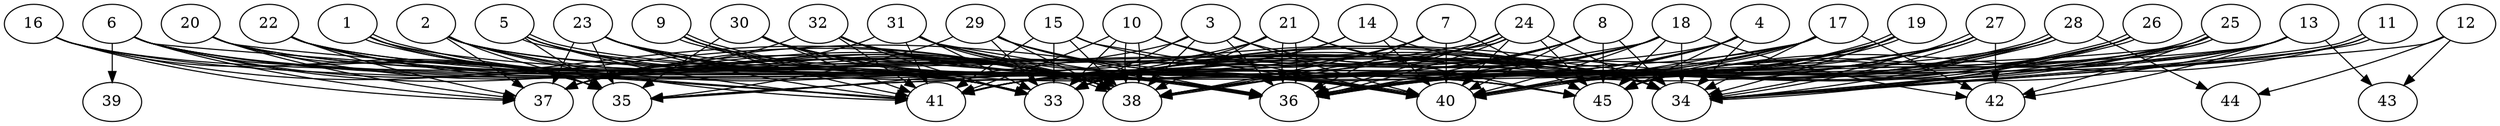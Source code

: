 // DAG automatically generated by daggen at Thu Oct  3 14:07:24 2019
// ./daggen --dot -n 45 --ccr 0.3 --fat 0.9 --regular 0.5 --density 0.9 --mindata 5242880 --maxdata 52428800 
digraph G {
  1 [size="117708800", alpha="0.11", expect_size="35312640"] 
  1 -> 33 [size ="35312640"]
  1 -> 35 [size ="35312640"]
  1 -> 36 [size ="35312640"]
  1 -> 38 [size ="35312640"]
  1 -> 38 [size ="35312640"]
  2 [size="35106133", alpha="0.03", expect_size="10531840"] 
  2 -> 34 [size ="10531840"]
  2 -> 35 [size ="10531840"]
  2 -> 36 [size ="10531840"]
  2 -> 37 [size ="10531840"]
  2 -> 38 [size ="10531840"]
  2 -> 40 [size ="10531840"]
  2 -> 41 [size ="10531840"]
  3 [size="117657600", alpha="0.03", expect_size="35297280"] 
  3 -> 33 [size ="35297280"]
  3 -> 34 [size ="35297280"]
  3 -> 35 [size ="35297280"]
  3 -> 36 [size ="35297280"]
  3 -> 38 [size ="35297280"]
  3 -> 40 [size ="35297280"]
  4 [size="59016533", alpha="0.17", expect_size="17704960"] 
  4 -> 34 [size ="17704960"]
  4 -> 36 [size ="17704960"]
  4 -> 37 [size ="17704960"]
  4 -> 38 [size ="17704960"]
  4 -> 40 [size ="17704960"]
  4 -> 45 [size ="17704960"]
  5 [size="168977067", alpha="0.09", expect_size="50693120"] 
  5 -> 33 [size ="50693120"]
  5 -> 35 [size ="50693120"]
  5 -> 38 [size ="50693120"]
  5 -> 40 [size ="50693120"]
  5 -> 40 [size ="50693120"]
  5 -> 41 [size ="50693120"]
  6 [size="59579733", alpha="0.14", expect_size="17873920"] 
  6 -> 33 [size ="17873920"]
  6 -> 35 [size ="17873920"]
  6 -> 36 [size ="17873920"]
  6 -> 37 [size ="17873920"]
  6 -> 38 [size ="17873920"]
  6 -> 39 [size ="17873920"]
  6 -> 40 [size ="17873920"]
  6 -> 41 [size ="17873920"]
  6 -> 45 [size ="17873920"]
  7 [size="59839147", alpha="0.19", expect_size="17951744"] 
  7 -> 36 [size ="17951744"]
  7 -> 38 [size ="17951744"]
  7 -> 40 [size ="17951744"]
  7 -> 41 [size ="17951744"]
  7 -> 45 [size ="17951744"]
  8 [size="68102827", alpha="0.01", expect_size="20430848"] 
  8 -> 33 [size ="20430848"]
  8 -> 34 [size ="20430848"]
  8 -> 36 [size ="20430848"]
  8 -> 38 [size ="20430848"]
  8 -> 40 [size ="20430848"]
  8 -> 41 [size ="20430848"]
  8 -> 45 [size ="20430848"]
  9 [size="78021973", alpha="0.14", expect_size="23406592"] 
  9 -> 33 [size ="23406592"]
  9 -> 36 [size ="23406592"]
  9 -> 36 [size ="23406592"]
  9 -> 38 [size ="23406592"]
  9 -> 41 [size ="23406592"]
  10 [size="133792427", alpha="0.05", expect_size="40137728"] 
  10 -> 33 [size ="40137728"]
  10 -> 34 [size ="40137728"]
  10 -> 38 [size ="40137728"]
  10 -> 38 [size ="40137728"]
  10 -> 40 [size ="40137728"]
  10 -> 41 [size ="40137728"]
  11 [size="30778027", alpha="0.08", expect_size="9233408"] 
  11 -> 34 [size ="9233408"]
  11 -> 34 [size ="9233408"]
  11 -> 40 [size ="9233408"]
  11 -> 45 [size ="9233408"]
  12 [size="119415467", alpha="0.11", expect_size="35824640"] 
  12 -> 34 [size ="35824640"]
  12 -> 43 [size ="35824640"]
  12 -> 44 [size ="35824640"]
  13 [size="143346347", alpha="0.13", expect_size="43003904"] 
  13 -> 33 [size ="43003904"]
  13 -> 34 [size ="43003904"]
  13 -> 35 [size ="43003904"]
  13 -> 38 [size ="43003904"]
  13 -> 40 [size ="43003904"]
  13 -> 42 [size ="43003904"]
  13 -> 43 [size ="43003904"]
  14 [size="164505600", alpha="0.05", expect_size="49351680"] 
  14 -> 33 [size ="49351680"]
  14 -> 34 [size ="49351680"]
  14 -> 40 [size ="49351680"]
  14 -> 41 [size ="49351680"]
  15 [size="141329067", alpha="0.19", expect_size="42398720"] 
  15 -> 33 [size ="42398720"]
  15 -> 34 [size ="42398720"]
  15 -> 38 [size ="42398720"]
  15 -> 40 [size ="42398720"]
  15 -> 41 [size ="42398720"]
  16 [size="51677867", alpha="0.05", expect_size="15503360"] 
  16 -> 33 [size ="15503360"]
  16 -> 35 [size ="15503360"]
  16 -> 37 [size ="15503360"]
  16 -> 38 [size ="15503360"]
  16 -> 40 [size ="15503360"]
  17 [size="163416747", alpha="0.13", expect_size="49025024"] 
  17 -> 33 [size ="49025024"]
  17 -> 34 [size ="49025024"]
  17 -> 36 [size ="49025024"]
  17 -> 37 [size ="49025024"]
  17 -> 38 [size ="49025024"]
  17 -> 40 [size ="49025024"]
  17 -> 42 [size ="49025024"]
  17 -> 45 [size ="49025024"]
  18 [size="157487787", alpha="0.17", expect_size="47246336"] 
  18 -> 33 [size ="47246336"]
  18 -> 34 [size ="47246336"]
  18 -> 36 [size ="47246336"]
  18 -> 37 [size ="47246336"]
  18 -> 38 [size ="47246336"]
  18 -> 40 [size ="47246336"]
  18 -> 41 [size ="47246336"]
  18 -> 42 [size ="47246336"]
  18 -> 45 [size ="47246336"]
  19 [size="169239893", alpha="0.05", expect_size="50771968"] 
  19 -> 33 [size ="50771968"]
  19 -> 34 [size ="50771968"]
  19 -> 36 [size ="50771968"]
  19 -> 38 [size ="50771968"]
  19 -> 40 [size ="50771968"]
  19 -> 40 [size ="50771968"]
  19 -> 45 [size ="50771968"]
  20 [size="121937920", alpha="0.06", expect_size="36581376"] 
  20 -> 33 [size ="36581376"]
  20 -> 34 [size ="36581376"]
  20 -> 35 [size ="36581376"]
  20 -> 36 [size ="36581376"]
  20 -> 37 [size ="36581376"]
  20 -> 41 [size ="36581376"]
  21 [size="164068693", alpha="0.00", expect_size="49220608"] 
  21 -> 33 [size ="49220608"]
  21 -> 34 [size ="49220608"]
  21 -> 36 [size ="49220608"]
  21 -> 36 [size ="49220608"]
  21 -> 37 [size ="49220608"]
  21 -> 38 [size ="49220608"]
  21 -> 45 [size ="49220608"]
  22 [size="69034667", alpha="0.16", expect_size="20710400"] 
  22 -> 33 [size ="20710400"]
  22 -> 34 [size ="20710400"]
  22 -> 35 [size ="20710400"]
  22 -> 36 [size ="20710400"]
  22 -> 37 [size ="20710400"]
  22 -> 38 [size ="20710400"]
  23 [size="157880320", alpha="0.05", expect_size="47364096"] 
  23 -> 33 [size ="47364096"]
  23 -> 34 [size ="47364096"]
  23 -> 35 [size ="47364096"]
  23 -> 36 [size ="47364096"]
  23 -> 37 [size ="47364096"]
  23 -> 38 [size ="47364096"]
  23 -> 41 [size ="47364096"]
  23 -> 45 [size ="47364096"]
  24 [size="101003947", alpha="0.19", expect_size="30301184"] 
  24 -> 33 [size ="30301184"]
  24 -> 34 [size ="30301184"]
  24 -> 36 [size ="30301184"]
  24 -> 36 [size ="30301184"]
  24 -> 38 [size ="30301184"]
  24 -> 38 [size ="30301184"]
  24 -> 40 [size ="30301184"]
  24 -> 41 [size ="30301184"]
  24 -> 45 [size ="30301184"]
  25 [size="138110293", alpha="0.12", expect_size="41433088"] 
  25 -> 34 [size ="41433088"]
  25 -> 34 [size ="41433088"]
  25 -> 35 [size ="41433088"]
  25 -> 36 [size ="41433088"]
  25 -> 40 [size ="41433088"]
  25 -> 41 [size ="41433088"]
  25 -> 42 [size ="41433088"]
  25 -> 45 [size ="41433088"]
  26 [size="132416853", alpha="0.11", expect_size="39725056"] 
  26 -> 33 [size ="39725056"]
  26 -> 34 [size ="39725056"]
  26 -> 36 [size ="39725056"]
  26 -> 36 [size ="39725056"]
  26 -> 40 [size ="39725056"]
  26 -> 45 [size ="39725056"]
  27 [size="17947307", alpha="0.15", expect_size="5384192"] 
  27 -> 34 [size ="5384192"]
  27 -> 34 [size ="5384192"]
  27 -> 35 [size ="5384192"]
  27 -> 36 [size ="5384192"]
  27 -> 38 [size ="5384192"]
  27 -> 40 [size ="5384192"]
  27 -> 41 [size ="5384192"]
  27 -> 42 [size ="5384192"]
  28 [size="122668373", alpha="0.06", expect_size="36800512"] 
  28 -> 33 [size ="36800512"]
  28 -> 34 [size ="36800512"]
  28 -> 36 [size ="36800512"]
  28 -> 36 [size ="36800512"]
  28 -> 38 [size ="36800512"]
  28 -> 40 [size ="36800512"]
  28 -> 44 [size ="36800512"]
  29 [size="98894507", alpha="0.04", expect_size="29668352"] 
  29 -> 33 [size ="29668352"]
  29 -> 35 [size ="29668352"]
  29 -> 36 [size ="29668352"]
  29 -> 38 [size ="29668352"]
  29 -> 40 [size ="29668352"]
  29 -> 45 [size ="29668352"]
  30 [size="140171947", alpha="0.17", expect_size="42051584"] 
  30 -> 33 [size ="42051584"]
  30 -> 35 [size ="42051584"]
  30 -> 36 [size ="42051584"]
  30 -> 38 [size ="42051584"]
  30 -> 40 [size ="42051584"]
  30 -> 41 [size ="42051584"]
  30 -> 45 [size ="42051584"]
  31 [size="32634880", alpha="0.12", expect_size="9790464"] 
  31 -> 33 [size ="9790464"]
  31 -> 34 [size ="9790464"]
  31 -> 36 [size ="9790464"]
  31 -> 37 [size ="9790464"]
  31 -> 38 [size ="9790464"]
  31 -> 40 [size ="9790464"]
  31 -> 41 [size ="9790464"]
  32 [size="33805653", alpha="0.19", expect_size="10141696"] 
  32 -> 33 [size ="10141696"]
  32 -> 34 [size ="10141696"]
  32 -> 36 [size ="10141696"]
  32 -> 37 [size ="10141696"]
  32 -> 38 [size ="10141696"]
  32 -> 40 [size ="10141696"]
  32 -> 41 [size ="10141696"]
  33 [size="161314133", alpha="0.03", expect_size="48394240"] 
  34 [size="43482453", alpha="0.05", expect_size="13044736"] 
  35 [size="36423680", alpha="0.04", expect_size="10927104"] 
  36 [size="134359040", alpha="0.06", expect_size="40307712"] 
  37 [size="64819200", alpha="0.07", expect_size="19445760"] 
  38 [size="27456853", alpha="0.06", expect_size="8237056"] 
  39 [size="72891733", alpha="0.04", expect_size="21867520"] 
  40 [size="104393387", alpha="0.15", expect_size="31318016"] 
  41 [size="80988160", alpha="0.06", expect_size="24296448"] 
  42 [size="173264213", alpha="0.02", expect_size="51979264"] 
  43 [size="168587947", alpha="0.17", expect_size="50576384"] 
  44 [size="35549867", alpha="0.02", expect_size="10664960"] 
  45 [size="78462293", alpha="0.02", expect_size="23538688"] 
}
